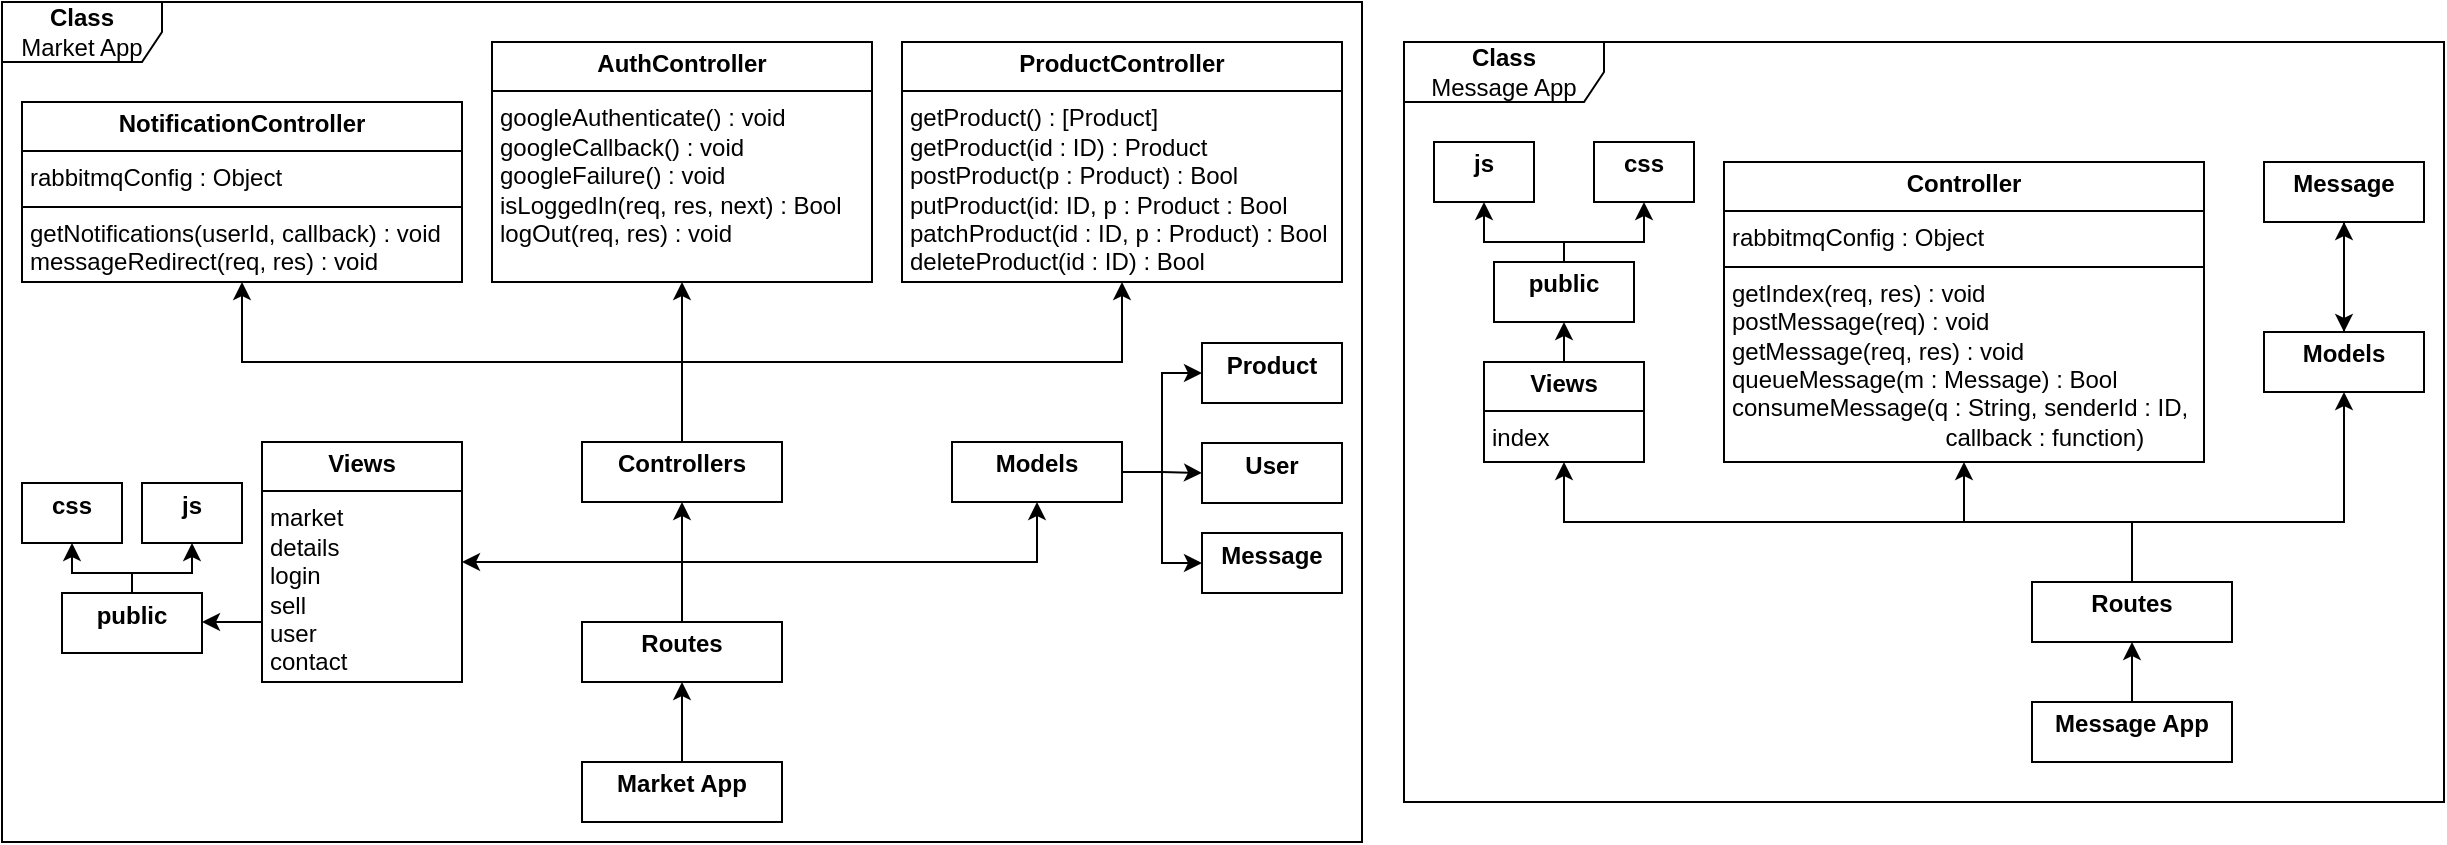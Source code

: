 <mxfile version="24.4.8" type="device">
  <diagram id="C5RBs43oDa-KdzZeNtuy" name="Page-1">
    <mxGraphModel dx="2190" dy="4215" grid="1" gridSize="10" guides="1" tooltips="1" connect="1" arrows="1" fold="1" page="1" pageScale="1" pageWidth="827" pageHeight="1169" math="0" shadow="0">
      <root>
        <mxCell id="WIyWlLk6GJQsqaUBKTNV-0" />
        <mxCell id="WIyWlLk6GJQsqaUBKTNV-1" parent="WIyWlLk6GJQsqaUBKTNV-0" />
        <mxCell id="or5tBOmcTTmNqNBzwVuQ-73" value="&lt;b&gt;Class&lt;/b&gt;&lt;div&gt;Market App&lt;/div&gt;" style="shape=umlFrame;whiteSpace=wrap;html=1;pointerEvents=0;width=80;height=30;" parent="WIyWlLk6GJQsqaUBKTNV-1" vertex="1">
          <mxGeometry x="20" y="20" width="680" height="420" as="geometry" />
        </mxCell>
        <mxCell id="or5tBOmcTTmNqNBzwVuQ-83" style="edgeStyle=orthogonalEdgeStyle;rounded=0;orthogonalLoop=1;jettySize=auto;html=1;exitX=0;exitY=0.75;exitDx=0;exitDy=0;entryX=1;entryY=0.5;entryDx=0;entryDy=0;" parent="WIyWlLk6GJQsqaUBKTNV-1" source="or5tBOmcTTmNqNBzwVuQ-38" target="or5tBOmcTTmNqNBzwVuQ-76" edge="1">
          <mxGeometry relative="1" as="geometry" />
        </mxCell>
        <mxCell id="or5tBOmcTTmNqNBzwVuQ-38" value="&lt;p style=&quot;margin:0px;margin-top:4px;text-align:center;&quot;&gt;&lt;b&gt;Views&lt;/b&gt;&lt;/p&gt;&lt;hr size=&quot;1&quot; style=&quot;border-style:solid;&quot;&gt;&lt;p style=&quot;margin:0px;margin-left:4px;&quot;&gt;market&lt;/p&gt;&lt;p style=&quot;margin:0px;margin-left:4px;&quot;&gt;details&lt;/p&gt;&lt;p style=&quot;margin:0px;margin-left:4px;&quot;&gt;login&lt;/p&gt;&lt;p style=&quot;margin:0px;margin-left:4px;&quot;&gt;sell&lt;/p&gt;&lt;p style=&quot;margin:0px;margin-left:4px;&quot;&gt;user&lt;/p&gt;&lt;p style=&quot;margin:0px;margin-left:4px;&quot;&gt;contact&lt;/p&gt;&lt;p style=&quot;margin:0px;margin-left:4px;&quot;&gt;&lt;br&gt;&lt;/p&gt;" style="verticalAlign=top;align=left;overflow=fill;html=1;whiteSpace=wrap;" parent="WIyWlLk6GJQsqaUBKTNV-1" vertex="1">
          <mxGeometry x="150" y="240" width="100" height="120" as="geometry" />
        </mxCell>
        <mxCell id="or5tBOmcTTmNqNBzwVuQ-70" style="edgeStyle=orthogonalEdgeStyle;rounded=0;orthogonalLoop=1;jettySize=auto;html=1;exitX=0.5;exitY=0;exitDx=0;exitDy=0;entryX=0.5;entryY=1;entryDx=0;entryDy=0;" parent="WIyWlLk6GJQsqaUBKTNV-1" source="or5tBOmcTTmNqNBzwVuQ-39" target="or5tBOmcTTmNqNBzwVuQ-55" edge="1">
          <mxGeometry relative="1" as="geometry" />
        </mxCell>
        <mxCell id="or5tBOmcTTmNqNBzwVuQ-71" style="edgeStyle=orthogonalEdgeStyle;rounded=0;orthogonalLoop=1;jettySize=auto;html=1;exitX=0.5;exitY=0;exitDx=0;exitDy=0;entryX=0.5;entryY=1;entryDx=0;entryDy=0;" parent="WIyWlLk6GJQsqaUBKTNV-1" source="or5tBOmcTTmNqNBzwVuQ-39" target="or5tBOmcTTmNqNBzwVuQ-56" edge="1">
          <mxGeometry relative="1" as="geometry" />
        </mxCell>
        <mxCell id="or5tBOmcTTmNqNBzwVuQ-72" style="edgeStyle=orthogonalEdgeStyle;rounded=0;orthogonalLoop=1;jettySize=auto;html=1;exitX=0.5;exitY=0;exitDx=0;exitDy=0;entryX=0.5;entryY=1;entryDx=0;entryDy=0;" parent="WIyWlLk6GJQsqaUBKTNV-1" source="or5tBOmcTTmNqNBzwVuQ-39" target="or5tBOmcTTmNqNBzwVuQ-75" edge="1">
          <mxGeometry relative="1" as="geometry">
            <mxPoint x="145.0" y="160" as="targetPoint" />
            <Array as="points">
              <mxPoint x="370" y="200" />
              <mxPoint x="150" y="200" />
            </Array>
          </mxGeometry>
        </mxCell>
        <mxCell id="or5tBOmcTTmNqNBzwVuQ-39" value="&lt;p style=&quot;margin:0px;margin-top:4px;text-align:center;&quot;&gt;&lt;b&gt;Controllers&lt;/b&gt;&lt;/p&gt;" style="verticalAlign=top;align=left;overflow=fill;html=1;whiteSpace=wrap;" parent="WIyWlLk6GJQsqaUBKTNV-1" vertex="1">
          <mxGeometry x="310" y="240" width="100" height="30" as="geometry" />
        </mxCell>
        <mxCell id="or5tBOmcTTmNqNBzwVuQ-62" style="edgeStyle=orthogonalEdgeStyle;rounded=0;orthogonalLoop=1;jettySize=auto;html=1;exitX=1;exitY=0.5;exitDx=0;exitDy=0;entryX=0;entryY=0.5;entryDx=0;entryDy=0;" parent="WIyWlLk6GJQsqaUBKTNV-1" source="or5tBOmcTTmNqNBzwVuQ-40" target="or5tBOmcTTmNqNBzwVuQ-59" edge="1">
          <mxGeometry relative="1" as="geometry">
            <Array as="points">
              <mxPoint x="600" y="255" />
              <mxPoint x="600" y="206" />
            </Array>
          </mxGeometry>
        </mxCell>
        <mxCell id="or5tBOmcTTmNqNBzwVuQ-63" style="edgeStyle=orthogonalEdgeStyle;rounded=0;orthogonalLoop=1;jettySize=auto;html=1;exitX=1;exitY=0.5;exitDx=0;exitDy=0;entryX=0;entryY=0.5;entryDx=0;entryDy=0;" parent="WIyWlLk6GJQsqaUBKTNV-1" source="or5tBOmcTTmNqNBzwVuQ-40" target="or5tBOmcTTmNqNBzwVuQ-60" edge="1">
          <mxGeometry relative="1" as="geometry" />
        </mxCell>
        <mxCell id="or5tBOmcTTmNqNBzwVuQ-65" style="edgeStyle=orthogonalEdgeStyle;rounded=0;orthogonalLoop=1;jettySize=auto;html=1;exitX=1;exitY=0.5;exitDx=0;exitDy=0;entryX=0;entryY=0.5;entryDx=0;entryDy=0;" parent="WIyWlLk6GJQsqaUBKTNV-1" source="or5tBOmcTTmNqNBzwVuQ-40" target="or5tBOmcTTmNqNBzwVuQ-64" edge="1">
          <mxGeometry relative="1" as="geometry">
            <Array as="points">
              <mxPoint x="600" y="255" />
              <mxPoint x="600" y="300" />
            </Array>
          </mxGeometry>
        </mxCell>
        <mxCell id="or5tBOmcTTmNqNBzwVuQ-40" value="&lt;p style=&quot;margin:0px;margin-top:4px;text-align:center;&quot;&gt;&lt;b&gt;Models&lt;/b&gt;&lt;/p&gt;" style="verticalAlign=top;align=left;overflow=fill;html=1;whiteSpace=wrap;" parent="WIyWlLk6GJQsqaUBKTNV-1" vertex="1">
          <mxGeometry x="495" y="240" width="85" height="30" as="geometry" />
        </mxCell>
        <mxCell id="or5tBOmcTTmNqNBzwVuQ-52" style="edgeStyle=orthogonalEdgeStyle;rounded=0;orthogonalLoop=1;jettySize=auto;html=1;exitX=0.5;exitY=0;exitDx=0;exitDy=0;entryX=0.5;entryY=1;entryDx=0;entryDy=0;" parent="WIyWlLk6GJQsqaUBKTNV-1" source="or5tBOmcTTmNqNBzwVuQ-46" target="or5tBOmcTTmNqNBzwVuQ-40" edge="1">
          <mxGeometry relative="1" as="geometry">
            <Array as="points">
              <mxPoint x="370" y="300" />
              <mxPoint x="538" y="300" />
              <mxPoint x="538" y="270" />
            </Array>
          </mxGeometry>
        </mxCell>
        <mxCell id="or5tBOmcTTmNqNBzwVuQ-53" style="edgeStyle=orthogonalEdgeStyle;rounded=0;orthogonalLoop=1;jettySize=auto;html=1;exitX=0.5;exitY=0;exitDx=0;exitDy=0;entryX=0.5;entryY=1;entryDx=0;entryDy=0;" parent="WIyWlLk6GJQsqaUBKTNV-1" source="or5tBOmcTTmNqNBzwVuQ-46" target="or5tBOmcTTmNqNBzwVuQ-39" edge="1">
          <mxGeometry relative="1" as="geometry" />
        </mxCell>
        <mxCell id="or5tBOmcTTmNqNBzwVuQ-54" style="edgeStyle=orthogonalEdgeStyle;rounded=0;orthogonalLoop=1;jettySize=auto;html=1;exitX=0.5;exitY=0;exitDx=0;exitDy=0;entryX=1;entryY=0.5;entryDx=0;entryDy=0;" parent="WIyWlLk6GJQsqaUBKTNV-1" source="or5tBOmcTTmNqNBzwVuQ-46" target="or5tBOmcTTmNqNBzwVuQ-38" edge="1">
          <mxGeometry relative="1" as="geometry">
            <mxPoint x="210" y="270" as="targetPoint" />
          </mxGeometry>
        </mxCell>
        <mxCell id="or5tBOmcTTmNqNBzwVuQ-46" value="&lt;p style=&quot;margin:0px;margin-top:4px;text-align:center;&quot;&gt;&lt;b&gt;Routes&lt;/b&gt;&lt;/p&gt;" style="verticalAlign=top;align=left;overflow=fill;html=1;whiteSpace=wrap;" parent="WIyWlLk6GJQsqaUBKTNV-1" vertex="1">
          <mxGeometry x="310" y="330" width="100" height="30" as="geometry" />
        </mxCell>
        <mxCell id="or5tBOmcTTmNqNBzwVuQ-55" value="&lt;p style=&quot;margin:0px;margin-top:4px;text-align:center;&quot;&gt;&lt;b&gt;ProductController&lt;/b&gt;&lt;/p&gt;&lt;hr size=&quot;1&quot; style=&quot;border-style:solid;&quot;&gt;&lt;p style=&quot;margin:0px;margin-left:4px;&quot;&gt;getProduct() : [Product]&lt;/p&gt;&lt;p style=&quot;margin:0px;margin-left:4px;&quot;&gt;getProduct(id : ID) : Product&lt;/p&gt;&lt;p style=&quot;margin:0px;margin-left:4px;&quot;&gt;postProduct(p : Product) : Bool&lt;/p&gt;&lt;p style=&quot;margin:0px;margin-left:4px;&quot;&gt;putProduct(id: ID, p : Product : Bool&lt;/p&gt;&lt;p style=&quot;margin:0px;margin-left:4px;&quot;&gt;patchProduct(id : ID, p : Product) : Bool&lt;/p&gt;&lt;p style=&quot;margin:0px;margin-left:4px;&quot;&gt;deleteProduct(id : ID) : Bool&lt;/p&gt;&lt;p style=&quot;margin:0px;margin-left:4px;&quot;&gt;&lt;br&gt;&lt;/p&gt;" style="verticalAlign=top;align=left;overflow=fill;html=1;whiteSpace=wrap;" parent="WIyWlLk6GJQsqaUBKTNV-1" vertex="1">
          <mxGeometry x="470" y="40" width="220" height="120" as="geometry" />
        </mxCell>
        <mxCell id="or5tBOmcTTmNqNBzwVuQ-56" value="&lt;p style=&quot;margin:0px;margin-top:4px;text-align:center;&quot;&gt;&lt;b&gt;AuthController&lt;/b&gt;&lt;/p&gt;&lt;hr size=&quot;1&quot; style=&quot;border-style:solid;&quot;&gt;&lt;p style=&quot;margin:0px;margin-left:4px;&quot;&gt;googleAuthenticate() : void&lt;/p&gt;&lt;p style=&quot;margin:0px;margin-left:4px;&quot;&gt;googleCallback() : void&lt;/p&gt;&lt;p style=&quot;margin:0px;margin-left:4px;&quot;&gt;googleFailure() : void&lt;/p&gt;&lt;p style=&quot;margin:0px;margin-left:4px;&quot;&gt;isLoggedIn(req, res, next) : Bool&lt;/p&gt;&lt;p style=&quot;margin:0px;margin-left:4px;&quot;&gt;logOut(req, res) : void&lt;/p&gt;" style="verticalAlign=top;align=left;overflow=fill;html=1;whiteSpace=wrap;" parent="WIyWlLk6GJQsqaUBKTNV-1" vertex="1">
          <mxGeometry x="265" y="40" width="190" height="120" as="geometry" />
        </mxCell>
        <mxCell id="or5tBOmcTTmNqNBzwVuQ-59" value="&lt;p style=&quot;margin:0px;margin-top:4px;text-align:center;&quot;&gt;&lt;b&gt;Product&lt;/b&gt;&lt;/p&gt;" style="verticalAlign=top;align=left;overflow=fill;html=1;whiteSpace=wrap;" parent="WIyWlLk6GJQsqaUBKTNV-1" vertex="1">
          <mxGeometry x="620" y="190.5" width="70" height="30" as="geometry" />
        </mxCell>
        <mxCell id="or5tBOmcTTmNqNBzwVuQ-60" value="&lt;p style=&quot;margin:0px;margin-top:4px;text-align:center;&quot;&gt;&lt;b&gt;User&lt;/b&gt;&lt;/p&gt;" style="verticalAlign=top;align=left;overflow=fill;html=1;whiteSpace=wrap;" parent="WIyWlLk6GJQsqaUBKTNV-1" vertex="1">
          <mxGeometry x="620" y="240.5" width="70" height="30" as="geometry" />
        </mxCell>
        <mxCell id="or5tBOmcTTmNqNBzwVuQ-64" value="&lt;p style=&quot;margin:0px;margin-top:4px;text-align:center;&quot;&gt;&lt;b&gt;Message&lt;/b&gt;&lt;/p&gt;" style="verticalAlign=top;align=left;overflow=fill;html=1;whiteSpace=wrap;" parent="WIyWlLk6GJQsqaUBKTNV-1" vertex="1">
          <mxGeometry x="620" y="285.5" width="70" height="30" as="geometry" />
        </mxCell>
        <mxCell id="or5tBOmcTTmNqNBzwVuQ-66" style="edgeStyle=orthogonalEdgeStyle;rounded=0;orthogonalLoop=1;jettySize=auto;html=1;exitX=0.5;exitY=1;exitDx=0;exitDy=0;" parent="WIyWlLk6GJQsqaUBKTNV-1" source="or5tBOmcTTmNqNBzwVuQ-64" target="or5tBOmcTTmNqNBzwVuQ-64" edge="1">
          <mxGeometry relative="1" as="geometry" />
        </mxCell>
        <mxCell id="or5tBOmcTTmNqNBzwVuQ-75" value="&lt;p style=&quot;margin:0px;margin-top:4px;text-align:center;&quot;&gt;&lt;b&gt;NotificationController&lt;/b&gt;&lt;/p&gt;&lt;hr size=&quot;1&quot; style=&quot;border-style:solid;&quot;&gt;&lt;p style=&quot;margin:0px;margin-left:4px;&quot;&gt;rabbitmqConfig : Object&lt;/p&gt;&lt;hr size=&quot;1&quot; style=&quot;border-style:solid;&quot;&gt;&lt;p style=&quot;margin:0px;margin-left:4px;&quot;&gt;&lt;span style=&quot;background-color: initial;&quot;&gt;getNotifications(userId, callback) : void&lt;/span&gt;&lt;/p&gt;&lt;p style=&quot;margin: 0px 0px 0px 4px;&quot;&gt;messageRedirect(req, res) : void&lt;/p&gt;" style="verticalAlign=top;align=left;overflow=fill;html=1;whiteSpace=wrap;" parent="WIyWlLk6GJQsqaUBKTNV-1" vertex="1">
          <mxGeometry x="30" y="70" width="220" height="90" as="geometry" />
        </mxCell>
        <mxCell id="or5tBOmcTTmNqNBzwVuQ-80" style="edgeStyle=orthogonalEdgeStyle;rounded=0;orthogonalLoop=1;jettySize=auto;html=1;exitX=0.5;exitY=0;exitDx=0;exitDy=0;entryX=0.5;entryY=1;entryDx=0;entryDy=0;" parent="WIyWlLk6GJQsqaUBKTNV-1" source="or5tBOmcTTmNqNBzwVuQ-76" target="or5tBOmcTTmNqNBzwVuQ-78" edge="1">
          <mxGeometry relative="1" as="geometry">
            <Array as="points">
              <mxPoint x="85" y="305.5" />
              <mxPoint x="55" y="305.5" />
            </Array>
          </mxGeometry>
        </mxCell>
        <mxCell id="or5tBOmcTTmNqNBzwVuQ-81" style="edgeStyle=orthogonalEdgeStyle;rounded=0;orthogonalLoop=1;jettySize=auto;html=1;exitX=0.5;exitY=0;exitDx=0;exitDy=0;entryX=0.5;entryY=1;entryDx=0;entryDy=0;" parent="WIyWlLk6GJQsqaUBKTNV-1" source="or5tBOmcTTmNqNBzwVuQ-76" target="or5tBOmcTTmNqNBzwVuQ-79" edge="1">
          <mxGeometry relative="1" as="geometry">
            <Array as="points">
              <mxPoint x="85" y="305.5" />
              <mxPoint x="115" y="305.5" />
            </Array>
          </mxGeometry>
        </mxCell>
        <mxCell id="or5tBOmcTTmNqNBzwVuQ-76" value="&lt;p style=&quot;margin:0px;margin-top:4px;text-align:center;&quot;&gt;&lt;b&gt;public&lt;/b&gt;&lt;/p&gt;" style="verticalAlign=top;align=left;overflow=fill;html=1;whiteSpace=wrap;" parent="WIyWlLk6GJQsqaUBKTNV-1" vertex="1">
          <mxGeometry x="50" y="315.5" width="70" height="30" as="geometry" />
        </mxCell>
        <mxCell id="or5tBOmcTTmNqNBzwVuQ-78" value="&lt;p style=&quot;margin:0px;margin-top:4px;text-align:center;&quot;&gt;&lt;b&gt;css&lt;/b&gt;&lt;/p&gt;" style="verticalAlign=top;align=left;overflow=fill;html=1;whiteSpace=wrap;" parent="WIyWlLk6GJQsqaUBKTNV-1" vertex="1">
          <mxGeometry x="30" y="260.5" width="50" height="30" as="geometry" />
        </mxCell>
        <mxCell id="or5tBOmcTTmNqNBzwVuQ-79" value="&lt;p style=&quot;margin:0px;margin-top:4px;text-align:center;&quot;&gt;&lt;b&gt;js&lt;/b&gt;&lt;/p&gt;" style="verticalAlign=top;align=left;overflow=fill;html=1;whiteSpace=wrap;" parent="WIyWlLk6GJQsqaUBKTNV-1" vertex="1">
          <mxGeometry x="90" y="260.5" width="50" height="30" as="geometry" />
        </mxCell>
        <mxCell id="or5tBOmcTTmNqNBzwVuQ-85" style="edgeStyle=orthogonalEdgeStyle;rounded=0;orthogonalLoop=1;jettySize=auto;html=1;exitX=0.5;exitY=0;exitDx=0;exitDy=0;entryX=0.5;entryY=1;entryDx=0;entryDy=0;" parent="WIyWlLk6GJQsqaUBKTNV-1" source="or5tBOmcTTmNqNBzwVuQ-84" target="or5tBOmcTTmNqNBzwVuQ-46" edge="1">
          <mxGeometry relative="1" as="geometry" />
        </mxCell>
        <mxCell id="or5tBOmcTTmNqNBzwVuQ-84" value="&lt;p style=&quot;margin:0px;margin-top:4px;text-align:center;&quot;&gt;&lt;b&gt;Market App&lt;/b&gt;&lt;/p&gt;" style="verticalAlign=top;align=left;overflow=fill;html=1;whiteSpace=wrap;" parent="WIyWlLk6GJQsqaUBKTNV-1" vertex="1">
          <mxGeometry x="310" y="400" width="100" height="30" as="geometry" />
        </mxCell>
        <mxCell id="Fdio6zzuiomDO8wkB7P_-0" value="&lt;b&gt;Class&lt;/b&gt;&lt;div&gt;Message App&lt;/div&gt;" style="shape=umlFrame;whiteSpace=wrap;html=1;pointerEvents=0;width=100;height=30;" vertex="1" parent="WIyWlLk6GJQsqaUBKTNV-1">
          <mxGeometry x="721" y="40" width="520" height="380" as="geometry" />
        </mxCell>
        <mxCell id="Fdio6zzuiomDO8wkB7P_-1" style="edgeStyle=orthogonalEdgeStyle;rounded=0;orthogonalLoop=1;jettySize=auto;html=1;exitX=0.5;exitY=0;exitDx=0;exitDy=0;entryX=0.5;entryY=1;entryDx=0;entryDy=0;" edge="1" parent="WIyWlLk6GJQsqaUBKTNV-1" source="Fdio6zzuiomDO8wkB7P_-2" target="Fdio6zzuiomDO8wkB7P_-14">
          <mxGeometry relative="1" as="geometry" />
        </mxCell>
        <mxCell id="Fdio6zzuiomDO8wkB7P_-2" value="&lt;p style=&quot;margin:0px;margin-top:4px;text-align:center;&quot;&gt;&lt;b&gt;Views&lt;/b&gt;&lt;/p&gt;&lt;hr size=&quot;1&quot; style=&quot;border-style:solid;&quot;&gt;&lt;p style=&quot;margin:0px;margin-left:4px;&quot;&gt;index&lt;/p&gt;&lt;p style=&quot;margin:0px;margin-left:4px;&quot;&gt;&lt;br&gt;&lt;/p&gt;" style="verticalAlign=top;align=left;overflow=fill;html=1;whiteSpace=wrap;" vertex="1" parent="WIyWlLk6GJQsqaUBKTNV-1">
          <mxGeometry x="761" y="200" width="80" height="50" as="geometry" />
        </mxCell>
        <mxCell id="Fdio6zzuiomDO8wkB7P_-3" style="edgeStyle=orthogonalEdgeStyle;rounded=0;orthogonalLoop=1;jettySize=auto;html=1;exitX=0.5;exitY=0;exitDx=0;exitDy=0;entryX=0.5;entryY=1;entryDx=0;entryDy=0;" edge="1" parent="WIyWlLk6GJQsqaUBKTNV-1" source="Fdio6zzuiomDO8wkB7P_-4" target="Fdio6zzuiomDO8wkB7P_-10">
          <mxGeometry relative="1" as="geometry" />
        </mxCell>
        <mxCell id="Fdio6zzuiomDO8wkB7P_-4" value="&lt;p style=&quot;margin:0px;margin-top:4px;text-align:center;&quot;&gt;&lt;b&gt;Models&lt;/b&gt;&lt;/p&gt;" style="verticalAlign=top;align=left;overflow=fill;html=1;whiteSpace=wrap;" vertex="1" parent="WIyWlLk6GJQsqaUBKTNV-1">
          <mxGeometry x="1151" y="185" width="80" height="30" as="geometry" />
        </mxCell>
        <mxCell id="Fdio6zzuiomDO8wkB7P_-5" style="edgeStyle=orthogonalEdgeStyle;rounded=0;orthogonalLoop=1;jettySize=auto;html=1;exitX=0.5;exitY=0;exitDx=0;exitDy=0;entryX=0.5;entryY=1;entryDx=0;entryDy=0;" edge="1" parent="WIyWlLk6GJQsqaUBKTNV-1" source="Fdio6zzuiomDO8wkB7P_-8" target="Fdio6zzuiomDO8wkB7P_-4">
          <mxGeometry relative="1" as="geometry">
            <Array as="points">
              <mxPoint x="1085" y="280" />
              <mxPoint x="1191" y="280" />
            </Array>
          </mxGeometry>
        </mxCell>
        <mxCell id="Fdio6zzuiomDO8wkB7P_-6" style="edgeStyle=orthogonalEdgeStyle;rounded=0;orthogonalLoop=1;jettySize=auto;html=1;exitX=0.5;exitY=0;exitDx=0;exitDy=0;entryX=0.5;entryY=1;entryDx=0;entryDy=0;" edge="1" parent="WIyWlLk6GJQsqaUBKTNV-1" source="Fdio6zzuiomDO8wkB7P_-8" target="Fdio6zzuiomDO8wkB7P_-19">
          <mxGeometry relative="1" as="geometry">
            <mxPoint x="1041" y="200.0" as="targetPoint" />
          </mxGeometry>
        </mxCell>
        <mxCell id="Fdio6zzuiomDO8wkB7P_-7" style="edgeStyle=orthogonalEdgeStyle;rounded=0;orthogonalLoop=1;jettySize=auto;html=1;exitX=0.5;exitY=0;exitDx=0;exitDy=0;entryX=0.5;entryY=1;entryDx=0;entryDy=0;" edge="1" parent="WIyWlLk6GJQsqaUBKTNV-1" source="Fdio6zzuiomDO8wkB7P_-8" target="Fdio6zzuiomDO8wkB7P_-2">
          <mxGeometry relative="1" as="geometry">
            <mxPoint x="881" y="200" as="targetPoint" />
            <Array as="points">
              <mxPoint x="1085" y="280" />
              <mxPoint x="801" y="280" />
            </Array>
          </mxGeometry>
        </mxCell>
        <mxCell id="Fdio6zzuiomDO8wkB7P_-8" value="&lt;p style=&quot;margin:0px;margin-top:4px;text-align:center;&quot;&gt;&lt;b&gt;Routes&lt;/b&gt;&lt;/p&gt;" style="verticalAlign=top;align=left;overflow=fill;html=1;whiteSpace=wrap;" vertex="1" parent="WIyWlLk6GJQsqaUBKTNV-1">
          <mxGeometry x="1035" y="310" width="100" height="30" as="geometry" />
        </mxCell>
        <mxCell id="Fdio6zzuiomDO8wkB7P_-9" value="" style="edgeStyle=orthogonalEdgeStyle;rounded=0;orthogonalLoop=1;jettySize=auto;html=1;" edge="1" parent="WIyWlLk6GJQsqaUBKTNV-1" source="Fdio6zzuiomDO8wkB7P_-10" target="Fdio6zzuiomDO8wkB7P_-4">
          <mxGeometry relative="1" as="geometry" />
        </mxCell>
        <mxCell id="Fdio6zzuiomDO8wkB7P_-10" value="&lt;p style=&quot;margin:0px;margin-top:4px;text-align:center;&quot;&gt;&lt;b&gt;Message&lt;/b&gt;&lt;/p&gt;" style="verticalAlign=top;align=left;overflow=fill;html=1;whiteSpace=wrap;" vertex="1" parent="WIyWlLk6GJQsqaUBKTNV-1">
          <mxGeometry x="1151" y="100" width="80" height="30" as="geometry" />
        </mxCell>
        <mxCell id="Fdio6zzuiomDO8wkB7P_-11" style="edgeStyle=orthogonalEdgeStyle;rounded=0;orthogonalLoop=1;jettySize=auto;html=1;exitX=0.5;exitY=1;exitDx=0;exitDy=0;" edge="1" parent="WIyWlLk6GJQsqaUBKTNV-1" source="Fdio6zzuiomDO8wkB7P_-10" target="Fdio6zzuiomDO8wkB7P_-10">
          <mxGeometry relative="1" as="geometry" />
        </mxCell>
        <mxCell id="Fdio6zzuiomDO8wkB7P_-12" style="edgeStyle=orthogonalEdgeStyle;rounded=0;orthogonalLoop=1;jettySize=auto;html=1;exitX=0.5;exitY=0;exitDx=0;exitDy=0;entryX=0.5;entryY=1;entryDx=0;entryDy=0;" edge="1" parent="WIyWlLk6GJQsqaUBKTNV-1" source="Fdio6zzuiomDO8wkB7P_-14" target="Fdio6zzuiomDO8wkB7P_-15">
          <mxGeometry relative="1" as="geometry">
            <Array as="points">
              <mxPoint x="801" y="140" />
              <mxPoint x="841" y="140" />
            </Array>
          </mxGeometry>
        </mxCell>
        <mxCell id="Fdio6zzuiomDO8wkB7P_-13" style="edgeStyle=orthogonalEdgeStyle;rounded=0;orthogonalLoop=1;jettySize=auto;html=1;exitX=0.5;exitY=0;exitDx=0;exitDy=0;entryX=0.5;entryY=1;entryDx=0;entryDy=0;" edge="1" parent="WIyWlLk6GJQsqaUBKTNV-1" source="Fdio6zzuiomDO8wkB7P_-14" target="Fdio6zzuiomDO8wkB7P_-16">
          <mxGeometry relative="1" as="geometry">
            <Array as="points">
              <mxPoint x="801" y="140" />
              <mxPoint x="761" y="140" />
            </Array>
          </mxGeometry>
        </mxCell>
        <mxCell id="Fdio6zzuiomDO8wkB7P_-14" value="&lt;p style=&quot;margin:0px;margin-top:4px;text-align:center;&quot;&gt;&lt;b&gt;public&lt;/b&gt;&lt;/p&gt;" style="verticalAlign=top;align=left;overflow=fill;html=1;whiteSpace=wrap;" vertex="1" parent="WIyWlLk6GJQsqaUBKTNV-1">
          <mxGeometry x="766" y="150" width="70" height="30" as="geometry" />
        </mxCell>
        <mxCell id="Fdio6zzuiomDO8wkB7P_-15" value="&lt;p style=&quot;margin:0px;margin-top:4px;text-align:center;&quot;&gt;&lt;b&gt;css&lt;/b&gt;&lt;/p&gt;" style="verticalAlign=top;align=left;overflow=fill;html=1;whiteSpace=wrap;" vertex="1" parent="WIyWlLk6GJQsqaUBKTNV-1">
          <mxGeometry x="816" y="90" width="50" height="30" as="geometry" />
        </mxCell>
        <mxCell id="Fdio6zzuiomDO8wkB7P_-16" value="&lt;p style=&quot;margin:0px;margin-top:4px;text-align:center;&quot;&gt;&lt;b&gt;js&lt;/b&gt;&lt;/p&gt;" style="verticalAlign=top;align=left;overflow=fill;html=1;whiteSpace=wrap;" vertex="1" parent="WIyWlLk6GJQsqaUBKTNV-1">
          <mxGeometry x="736" y="90" width="50" height="30" as="geometry" />
        </mxCell>
        <mxCell id="Fdio6zzuiomDO8wkB7P_-17" style="edgeStyle=orthogonalEdgeStyle;rounded=0;orthogonalLoop=1;jettySize=auto;html=1;exitX=0.5;exitY=0;exitDx=0;exitDy=0;entryX=0.5;entryY=1;entryDx=0;entryDy=0;" edge="1" parent="WIyWlLk6GJQsqaUBKTNV-1" source="Fdio6zzuiomDO8wkB7P_-18" target="Fdio6zzuiomDO8wkB7P_-8">
          <mxGeometry relative="1" as="geometry" />
        </mxCell>
        <mxCell id="Fdio6zzuiomDO8wkB7P_-18" value="&lt;p style=&quot;margin:0px;margin-top:4px;text-align:center;&quot;&gt;&lt;b&gt;Message App&lt;/b&gt;&lt;/p&gt;" style="verticalAlign=top;align=left;overflow=fill;html=1;whiteSpace=wrap;" vertex="1" parent="WIyWlLk6GJQsqaUBKTNV-1">
          <mxGeometry x="1035" y="370" width="100" height="30" as="geometry" />
        </mxCell>
        <mxCell id="Fdio6zzuiomDO8wkB7P_-19" value="&lt;p style=&quot;margin:0px;margin-top:4px;text-align:center;&quot;&gt;&lt;b&gt;Controller&lt;/b&gt;&lt;/p&gt;&lt;hr size=&quot;1&quot; style=&quot;border-style:solid;&quot;&gt;&lt;p style=&quot;margin:0px;margin-left:4px;&quot;&gt;rabbitmqConfig : Object&lt;/p&gt;&lt;hr size=&quot;1&quot; style=&quot;border-style:solid;&quot;&gt;&lt;p style=&quot;margin:0px;margin-left:4px;&quot;&gt;getIndex(req, res) : void&lt;/p&gt;&lt;p style=&quot;margin:0px;margin-left:4px;&quot;&gt;postMessage(req) : void&lt;/p&gt;&lt;p style=&quot;margin:0px;margin-left:4px;&quot;&gt;getMessage(req, res) : void&lt;/p&gt;&lt;p style=&quot;margin:0px;margin-left:4px;&quot;&gt;queueMessage(m : Message) : Bool&lt;/p&gt;&lt;p style=&quot;margin:0px;margin-left:4px;&quot;&gt;consumeMessage(q : String, senderId : ID,&amp;nbsp; &amp;nbsp; &amp;nbsp; &amp;nbsp; &amp;nbsp; &amp;nbsp; &amp;nbsp; &amp;nbsp; &amp;nbsp; &amp;nbsp; &amp;nbsp; &amp;nbsp; &amp;nbsp; &amp;nbsp; &amp;nbsp; &amp;nbsp; &amp;nbsp; callback : function)&lt;/p&gt;&lt;p style=&quot;margin:0px;margin-left:4px;&quot;&gt;&lt;br&gt;&lt;/p&gt;" style="verticalAlign=top;align=left;overflow=fill;html=1;whiteSpace=wrap;" vertex="1" parent="WIyWlLk6GJQsqaUBKTNV-1">
          <mxGeometry x="881" y="100" width="240" height="150" as="geometry" />
        </mxCell>
      </root>
    </mxGraphModel>
  </diagram>
</mxfile>
